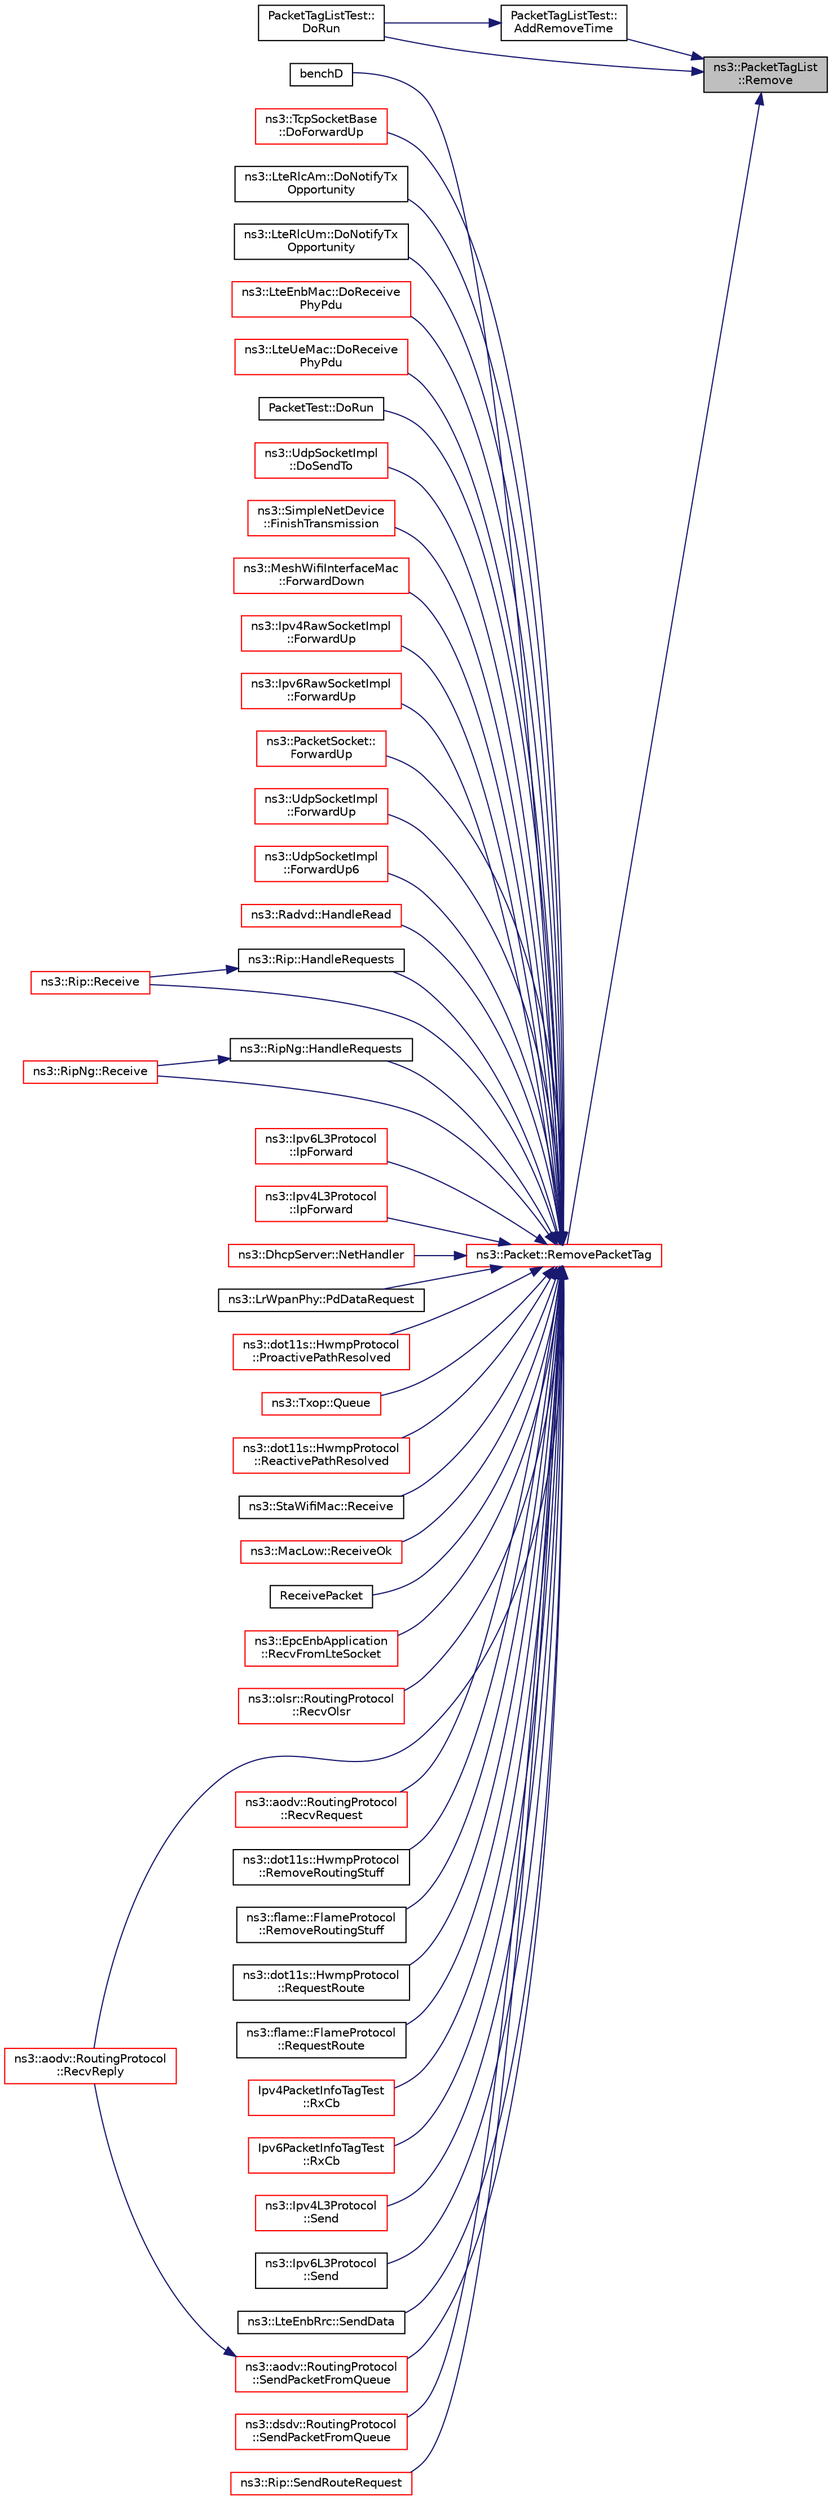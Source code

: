 digraph "ns3::PacketTagList::Remove"
{
 // LATEX_PDF_SIZE
  edge [fontname="Helvetica",fontsize="10",labelfontname="Helvetica",labelfontsize="10"];
  node [fontname="Helvetica",fontsize="10",shape=record];
  rankdir="RL";
  Node1 [label="ns3::PacketTagList\l::Remove",height=0.2,width=0.4,color="black", fillcolor="grey75", style="filled", fontcolor="black",tooltip="Remove (the first instance of) tag from the list."];
  Node1 -> Node2 [dir="back",color="midnightblue",fontsize="10",style="solid",fontname="Helvetica"];
  Node2 [label="PacketTagListTest::\lAddRemoveTime",height=0.2,width=0.4,color="black", fillcolor="white", style="filled",URL="$class_packet_tag_list_test.html#a5998d580bdd4f85ed0a073f0a54b7b3f",tooltip="Prints the remove time."];
  Node2 -> Node3 [dir="back",color="midnightblue",fontsize="10",style="solid",fontname="Helvetica"];
  Node3 [label="PacketTagListTest::\lDoRun",height=0.2,width=0.4,color="black", fillcolor="white", style="filled",URL="$class_packet_tag_list_test.html#ad69a038e0427451c4aca7ebb7eed35ef",tooltip="Implementation to actually run this TestCase."];
  Node1 -> Node3 [dir="back",color="midnightblue",fontsize="10",style="solid",fontname="Helvetica"];
  Node1 -> Node4 [dir="back",color="midnightblue",fontsize="10",style="solid",fontname="Helvetica"];
  Node4 [label="ns3::Packet::RemovePacketTag",height=0.2,width=0.4,color="red", fillcolor="white", style="filled",URL="$classns3_1_1_packet.html#a078fe922d976a417ab25ba2f3c2fd667",tooltip="Remove a packet tag."];
  Node4 -> Node5 [dir="back",color="midnightblue",fontsize="10",style="solid",fontname="Helvetica"];
  Node5 [label="benchD",height=0.2,width=0.4,color="black", fillcolor="white", style="filled",URL="$bench-packets_8cc.html#a634d9ba79419175aa50058585770b0b6",tooltip=" "];
  Node4 -> Node6 [dir="back",color="midnightblue",fontsize="10",style="solid",fontname="Helvetica"];
  Node6 [label="ns3::TcpSocketBase\l::DoForwardUp",height=0.2,width=0.4,color="red", fillcolor="white", style="filled",URL="$classns3_1_1_tcp_socket_base.html#ad5e7b21b9e9371bf9c19da5d3c56aac1",tooltip="Called by TcpSocketBase::ForwardUp{,6}()."];
  Node4 -> Node16 [dir="back",color="midnightblue",fontsize="10",style="solid",fontname="Helvetica"];
  Node16 [label="ns3::LteRlcAm::DoNotifyTx\lOpportunity",height=0.2,width=0.4,color="black", fillcolor="white", style="filled",URL="$classns3_1_1_lte_rlc_am.html#a529666294956659251df1e79ffd3fca5",tooltip="MAC SAP."];
  Node4 -> Node17 [dir="back",color="midnightblue",fontsize="10",style="solid",fontname="Helvetica"];
  Node17 [label="ns3::LteRlcUm::DoNotifyTx\lOpportunity",height=0.2,width=0.4,color="black", fillcolor="white", style="filled",URL="$classns3_1_1_lte_rlc_um.html#a8d744cea1946d4fe5ecaaf867e51d19a",tooltip="MAC SAP."];
  Node4 -> Node18 [dir="back",color="midnightblue",fontsize="10",style="solid",fontname="Helvetica"];
  Node18 [label="ns3::LteEnbMac::DoReceive\lPhyPdu",height=0.2,width=0.4,color="red", fillcolor="white", style="filled",URL="$classns3_1_1_lte_enb_mac.html#a066b988156499a00a2b5bac50292301e",tooltip="legacy public for use the Phy callback"];
  Node4 -> Node20 [dir="back",color="midnightblue",fontsize="10",style="solid",fontname="Helvetica"];
  Node20 [label="ns3::LteUeMac::DoReceive\lPhyPdu",height=0.2,width=0.4,color="red", fillcolor="white", style="filled",URL="$classns3_1_1_lte_ue_mac.html#a7814ef531327320ffa1bf4913fa7a10f",tooltip="Receive Phy PDU function."];
  Node4 -> Node22 [dir="back",color="midnightblue",fontsize="10",style="solid",fontname="Helvetica"];
  Node22 [label="PacketTest::DoRun",height=0.2,width=0.4,color="black", fillcolor="white", style="filled",URL="$class_packet_test.html#a2f4d69aa1b21616ea14efd54fee55da2",tooltip="Implementation to actually run this TestCase."];
  Node4 -> Node23 [dir="back",color="midnightblue",fontsize="10",style="solid",fontname="Helvetica"];
  Node23 [label="ns3::UdpSocketImpl\l::DoSendTo",height=0.2,width=0.4,color="red", fillcolor="white", style="filled",URL="$classns3_1_1_udp_socket_impl.html#a18b22c398f6e9a7806f92b6a3ca7b3e8",tooltip="Send a packet to a specific destination and port (IPv4)"];
  Node4 -> Node28 [dir="back",color="midnightblue",fontsize="10",style="solid",fontname="Helvetica"];
  Node28 [label="ns3::SimpleNetDevice\l::FinishTransmission",height=0.2,width=0.4,color="red", fillcolor="white", style="filled",URL="$classns3_1_1_simple_net_device.html#aa86c0f09ce1b41f410618e2b0c46b506",tooltip="The FinishTransmission method is used internally to finish the process of sending a packet out on the..."];
  Node4 -> Node33 [dir="back",color="midnightblue",fontsize="10",style="solid",fontname="Helvetica"];
  Node33 [label="ns3::MeshWifiInterfaceMac\l::ForwardDown",height=0.2,width=0.4,color="red", fillcolor="white", style="filled",URL="$classns3_1_1_mesh_wifi_interface_mac.html#a0777f6d7898e1db7c6931450bb233c5c",tooltip="Send frame."];
  Node4 -> Node35 [dir="back",color="midnightblue",fontsize="10",style="solid",fontname="Helvetica"];
  Node35 [label="ns3::Ipv4RawSocketImpl\l::ForwardUp",height=0.2,width=0.4,color="red", fillcolor="white", style="filled",URL="$classns3_1_1_ipv4_raw_socket_impl.html#ab4fc4f9979027503156102d42ec62e9b",tooltip="Forward up to receive method."];
  Node4 -> Node41 [dir="back",color="midnightblue",fontsize="10",style="solid",fontname="Helvetica"];
  Node41 [label="ns3::Ipv6RawSocketImpl\l::ForwardUp",height=0.2,width=0.4,color="red", fillcolor="white", style="filled",URL="$classns3_1_1_ipv6_raw_socket_impl.html#a9b9d0def6375d0a3fbcaa552ebc3e03d",tooltip="Forward up to receive method."];
  Node4 -> Node47 [dir="back",color="midnightblue",fontsize="10",style="solid",fontname="Helvetica"];
  Node47 [label="ns3::PacketSocket::\lForwardUp",height=0.2,width=0.4,color="red", fillcolor="white", style="filled",URL="$classns3_1_1_packet_socket.html#a889f1446a549aecd23e6f442791ae6b7",tooltip="Called by the L3 protocol when it received a packet to pass on to TCP."];
  Node4 -> Node52 [dir="back",color="midnightblue",fontsize="10",style="solid",fontname="Helvetica"];
  Node52 [label="ns3::UdpSocketImpl\l::ForwardUp",height=0.2,width=0.4,color="red", fillcolor="white", style="filled",URL="$classns3_1_1_udp_socket_impl.html#ac7ad1051f59ee35a9083a457bd6c5642",tooltip="Called by the L3 protocol when it received a packet to pass on to TCP."];
  Node4 -> Node56 [dir="back",color="midnightblue",fontsize="10",style="solid",fontname="Helvetica"];
  Node56 [label="ns3::UdpSocketImpl\l::ForwardUp6",height=0.2,width=0.4,color="red", fillcolor="white", style="filled",URL="$classns3_1_1_udp_socket_impl.html#a1550f484c8c62c215a44e8c13694986b",tooltip="Called by the L3 protocol when it received a packet to pass on to TCP."];
  Node4 -> Node57 [dir="back",color="midnightblue",fontsize="10",style="solid",fontname="Helvetica"];
  Node57 [label="ns3::Radvd::HandleRead",height=0.2,width=0.4,color="red", fillcolor="white", style="filled",URL="$classns3_1_1_radvd.html#a75cc828bc07117551ab886d986590045",tooltip="Handle received packet, especially router solicitation."];
  Node4 -> Node59 [dir="back",color="midnightblue",fontsize="10",style="solid",fontname="Helvetica"];
  Node59 [label="ns3::Rip::HandleRequests",height=0.2,width=0.4,color="black", fillcolor="white", style="filled",URL="$classns3_1_1_rip.html#a4094ed6c40c666f7567245eef2376fe9",tooltip="Handle RIP requests."];
  Node59 -> Node60 [dir="back",color="midnightblue",fontsize="10",style="solid",fontname="Helvetica"];
  Node60 [label="ns3::Rip::Receive",height=0.2,width=0.4,color="red", fillcolor="white", style="filled",URL="$classns3_1_1_rip.html#a49acadfb3b533118276481a0d231406e",tooltip="Receive RIP packets."];
  Node4 -> Node64 [dir="back",color="midnightblue",fontsize="10",style="solid",fontname="Helvetica"];
  Node64 [label="ns3::RipNg::HandleRequests",height=0.2,width=0.4,color="black", fillcolor="white", style="filled",URL="$classns3_1_1_rip_ng.html#adb06ee7b823c0d7ae5b45b637c1ffd19",tooltip="Handle RIPng requests."];
  Node64 -> Node65 [dir="back",color="midnightblue",fontsize="10",style="solid",fontname="Helvetica"];
  Node65 [label="ns3::RipNg::Receive",height=0.2,width=0.4,color="red", fillcolor="white", style="filled",URL="$classns3_1_1_rip_ng.html#ae8891520b5ae87abed2e2a15d50ba4d8",tooltip="Receive RIPng packets."];
  Node4 -> Node69 [dir="back",color="midnightblue",fontsize="10",style="solid",fontname="Helvetica"];
  Node69 [label="ns3::Ipv6L3Protocol\l::IpForward",height=0.2,width=0.4,color="red", fillcolor="white", style="filled",URL="$classns3_1_1_ipv6_l3_protocol.html#ac956e0aaed5e961b6c25210c2b696da6",tooltip="Forward a packet."];
  Node4 -> Node70 [dir="back",color="midnightblue",fontsize="10",style="solid",fontname="Helvetica"];
  Node70 [label="ns3::Ipv4L3Protocol\l::IpForward",height=0.2,width=0.4,color="red", fillcolor="white", style="filled",URL="$classns3_1_1_ipv4_l3_protocol.html#ae00b4ef6c6907a602898800ee5dcbc57",tooltip="Forward a packet."];
  Node4 -> Node71 [dir="back",color="midnightblue",fontsize="10",style="solid",fontname="Helvetica"];
  Node71 [label="ns3::DhcpServer::NetHandler",height=0.2,width=0.4,color="red", fillcolor="white", style="filled",URL="$classns3_1_1_dhcp_server.html#acc55231b1b1e6ef243e7fb0295209fe8",tooltip="Handles incoming packets from the network."];
  Node4 -> Node73 [dir="back",color="midnightblue",fontsize="10",style="solid",fontname="Helvetica"];
  Node73 [label="ns3::LrWpanPhy::PdDataRequest",height=0.2,width=0.4,color="black", fillcolor="white", style="filled",URL="$classns3_1_1_lr_wpan_phy.html#a44d119b7c56658e97c99d9524e42f48f",tooltip="IEEE 802.15.4-2006 section 6.2.1.1 PD-DATA.request Request to transfer MPDU from MAC (transmitting)"];
  Node4 -> Node74 [dir="back",color="midnightblue",fontsize="10",style="solid",fontname="Helvetica"];
  Node74 [label="ns3::dot11s::HwmpProtocol\l::ProactivePathResolved",height=0.2,width=0.4,color="red", fillcolor="white", style="filled",URL="$classns3_1_1dot11s_1_1_hwmp_protocol.html#ad6c9925336d3061cf5675cd459216883",tooltip=" "];
  Node4 -> Node76 [dir="back",color="midnightblue",fontsize="10",style="solid",fontname="Helvetica"];
  Node76 [label="ns3::Txop::Queue",height=0.2,width=0.4,color="red", fillcolor="white", style="filled",URL="$classns3_1_1_txop.html#ae0a0bbafaed367559bce8c10c184666f",tooltip=" "];
  Node4 -> Node111 [dir="back",color="midnightblue",fontsize="10",style="solid",fontname="Helvetica"];
  Node111 [label="ns3::dot11s::HwmpProtocol\l::ReactivePathResolved",height=0.2,width=0.4,color="red", fillcolor="white", style="filled",URL="$classns3_1_1dot11s_1_1_hwmp_protocol.html#ac9ee2097883725cf40dd05537e12a9eb",tooltip=" "];
  Node4 -> Node60 [dir="back",color="midnightblue",fontsize="10",style="solid",fontname="Helvetica"];
  Node4 -> Node65 [dir="back",color="midnightblue",fontsize="10",style="solid",fontname="Helvetica"];
  Node4 -> Node90 [dir="back",color="midnightblue",fontsize="10",style="solid",fontname="Helvetica"];
  Node90 [label="ns3::StaWifiMac::Receive",height=0.2,width=0.4,color="black", fillcolor="white", style="filled",URL="$classns3_1_1_sta_wifi_mac.html#a3ccd3b2dd36c5b80ba53eb57b6c96e96",tooltip="Handle a received packet."];
  Node4 -> Node113 [dir="back",color="midnightblue",fontsize="10",style="solid",fontname="Helvetica"];
  Node113 [label="ns3::MacLow::ReceiveOk",height=0.2,width=0.4,color="red", fillcolor="white", style="filled",URL="$classns3_1_1_mac_low.html#a2fffa82ad11ebe0e113232813a816eff",tooltip=" "];
  Node4 -> Node116 [dir="back",color="midnightblue",fontsize="10",style="solid",fontname="Helvetica"];
  Node116 [label="ReceivePacket",height=0.2,width=0.4,color="black", fillcolor="white", style="filled",URL="$socket-options-ipv4_8cc.html#a80dc0d980be124d8d5c4ee0b7943bfae",tooltip=" "];
  Node4 -> Node117 [dir="back",color="midnightblue",fontsize="10",style="solid",fontname="Helvetica"];
  Node117 [label="ns3::EpcEnbApplication\l::RecvFromLteSocket",height=0.2,width=0.4,color="red", fillcolor="white", style="filled",URL="$classns3_1_1_epc_enb_application.html#a1fea9a1b3a11d78ef1f5376ef4fcd48a",tooltip="Method to be assigned to the recv callback of the LTE socket."];
  Node4 -> Node119 [dir="back",color="midnightblue",fontsize="10",style="solid",fontname="Helvetica"];
  Node119 [label="ns3::olsr::RoutingProtocol\l::RecvOlsr",height=0.2,width=0.4,color="red", fillcolor="white", style="filled",URL="$classns3_1_1olsr_1_1_routing_protocol.html#afa449e39488b5c03609960e66553490e",tooltip="Receive an OLSR message."];
  Node4 -> Node121 [dir="back",color="midnightblue",fontsize="10",style="solid",fontname="Helvetica"];
  Node121 [label="ns3::aodv::RoutingProtocol\l::RecvReply",height=0.2,width=0.4,color="red", fillcolor="white", style="filled",URL="$classns3_1_1aodv_1_1_routing_protocol.html#a15459eff0cb816e8d03a73c78d9cdc9d",tooltip="Receive RREP."];
  Node4 -> Node126 [dir="back",color="midnightblue",fontsize="10",style="solid",fontname="Helvetica"];
  Node126 [label="ns3::aodv::RoutingProtocol\l::RecvRequest",height=0.2,width=0.4,color="red", fillcolor="white", style="filled",URL="$classns3_1_1aodv_1_1_routing_protocol.html#adc8555f0e1e8ba05ea80a412b412d064",tooltip="Receive RREQ."];
  Node4 -> Node127 [dir="back",color="midnightblue",fontsize="10",style="solid",fontname="Helvetica"];
  Node127 [label="ns3::dot11s::HwmpProtocol\l::RemoveRoutingStuff",height=0.2,width=0.4,color="black", fillcolor="white", style="filled",URL="$classns3_1_1dot11s_1_1_hwmp_protocol.html#a582849ca436be390570c98267d512972",tooltip="Clean HWMP packet tag from packet; only the packet parameter is used."];
  Node4 -> Node128 [dir="back",color="midnightblue",fontsize="10",style="solid",fontname="Helvetica"];
  Node128 [label="ns3::flame::FlameProtocol\l::RemoveRoutingStuff",height=0.2,width=0.4,color="black", fillcolor="white", style="filled",URL="$classns3_1_1flame_1_1_flame_protocol.html#ad0b9c31eff724dcd0916a1985c351db1",tooltip="Cleanup flame headers!"];
  Node4 -> Node129 [dir="back",color="midnightblue",fontsize="10",style="solid",fontname="Helvetica"];
  Node129 [label="ns3::dot11s::HwmpProtocol\l::RequestRoute",height=0.2,width=0.4,color="black", fillcolor="white", style="filled",URL="$classns3_1_1dot11s_1_1_hwmp_protocol.html#aedaf2770cdde104e445b870fd9b37617",tooltip="Route request, inherited from MeshL2RoutingProtocol."];
  Node4 -> Node130 [dir="back",color="midnightblue",fontsize="10",style="solid",fontname="Helvetica"];
  Node130 [label="ns3::flame::FlameProtocol\l::RequestRoute",height=0.2,width=0.4,color="black", fillcolor="white", style="filled",URL="$classns3_1_1flame_1_1_flame_protocol.html#a70087b7d1cd62978882df6599f56bf29",tooltip="Route request, inherited from MeshL2RoutingProtocol."];
  Node4 -> Node131 [dir="back",color="midnightblue",fontsize="10",style="solid",fontname="Helvetica"];
  Node131 [label="Ipv4PacketInfoTagTest\l::RxCb",height=0.2,width=0.4,color="red", fillcolor="white", style="filled",URL="$class_ipv4_packet_info_tag_test.html#ac528deb0c346c973c2e5391540a53bc3",tooltip="Receive callback."];
  Node4 -> Node133 [dir="back",color="midnightblue",fontsize="10",style="solid",fontname="Helvetica"];
  Node133 [label="Ipv6PacketInfoTagTest\l::RxCb",height=0.2,width=0.4,color="red", fillcolor="white", style="filled",URL="$class_ipv6_packet_info_tag_test.html#a71bf0b1c87d70945d55fa28995a18db0",tooltip="Receive callback."];
  Node4 -> Node135 [dir="back",color="midnightblue",fontsize="10",style="solid",fontname="Helvetica"];
  Node135 [label="ns3::Ipv4L3Protocol\l::Send",height=0.2,width=0.4,color="red", fillcolor="white", style="filled",URL="$classns3_1_1_ipv4_l3_protocol.html#abe8cf785815f3fbb32b0e21d629be641",tooltip=" "];
  Node4 -> Node138 [dir="back",color="midnightblue",fontsize="10",style="solid",fontname="Helvetica"];
  Node138 [label="ns3::Ipv6L3Protocol\l::Send",height=0.2,width=0.4,color="black", fillcolor="white", style="filled",URL="$classns3_1_1_ipv6_l3_protocol.html#ac281dd6c5aff55330904e7a298c1881b",tooltip="Higher-level layers call this method to send a packet down the stack to the MAC and PHY layers."];
  Node4 -> Node139 [dir="back",color="midnightblue",fontsize="10",style="solid",fontname="Helvetica"];
  Node139 [label="ns3::LteEnbRrc::SendData",height=0.2,width=0.4,color="black", fillcolor="white", style="filled",URL="$classns3_1_1_lte_enb_rrc.html#a374dcac41a9e115b97af5c69c998aabc",tooltip="Enqueue an IP data packet on the proper bearer for downlink transmission."];
  Node4 -> Node140 [dir="back",color="midnightblue",fontsize="10",style="solid",fontname="Helvetica"];
  Node140 [label="ns3::aodv::RoutingProtocol\l::SendPacketFromQueue",height=0.2,width=0.4,color="red", fillcolor="white", style="filled",URL="$classns3_1_1aodv_1_1_routing_protocol.html#a7cd2a3baf7b377fbbf85de4275164f2b",tooltip="Forward packet from route request queue."];
  Node140 -> Node121 [dir="back",color="midnightblue",fontsize="10",style="solid",fontname="Helvetica"];
  Node4 -> Node146 [dir="back",color="midnightblue",fontsize="10",style="solid",fontname="Helvetica"];
  Node146 [label="ns3::dsdv::RoutingProtocol\l::SendPacketFromQueue",height=0.2,width=0.4,color="red", fillcolor="white", style="filled",URL="$classns3_1_1dsdv_1_1_routing_protocol.html#a9359912928dc5b8dc851366a78c0cc8c",tooltip="Send packet from queue."];
  Node4 -> Node149 [dir="back",color="midnightblue",fontsize="10",style="solid",fontname="Helvetica"];
  Node149 [label="ns3::Rip::SendRouteRequest",height=0.2,width=0.4,color="red", fillcolor="white", style="filled",URL="$classns3_1_1_rip.html#a84c90e335d9b833b26f1a8e8e7fc2243",tooltip="Send Routing Request on all interfaces."];
}
